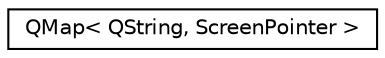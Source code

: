 digraph "类继承关系图"
{
  edge [fontname="Helvetica",fontsize="10",labelfontname="Helvetica",labelfontsize="10"];
  node [fontname="Helvetica",fontsize="10",shape=record];
  rankdir="LR";
  Node0 [label="QMap\< QString, ScreenPointer \>",height=0.2,width=0.4,color="black", fillcolor="white", style="filled",URL="$class_q_map.html"];
}
